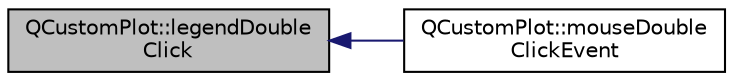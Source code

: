digraph "QCustomPlot::legendDoubleClick"
{
  edge [fontname="Helvetica",fontsize="10",labelfontname="Helvetica",labelfontsize="10"];
  node [fontname="Helvetica",fontsize="10",shape=record];
  rankdir="LR";
  Node396 [label="QCustomPlot::legendDouble\lClick",height=0.2,width=0.4,color="black", fillcolor="grey75", style="filled", fontcolor="black"];
  Node396 -> Node397 [dir="back",color="midnightblue",fontsize="10",style="solid",fontname="Helvetica"];
  Node397 [label="QCustomPlot::mouseDouble\lClickEvent",height=0.2,width=0.4,color="black", fillcolor="white", style="filled",URL="$dd/d9b/class_q_custom_plot.html#a77591913a5b543bdc465dd5e08325a49"];
}
